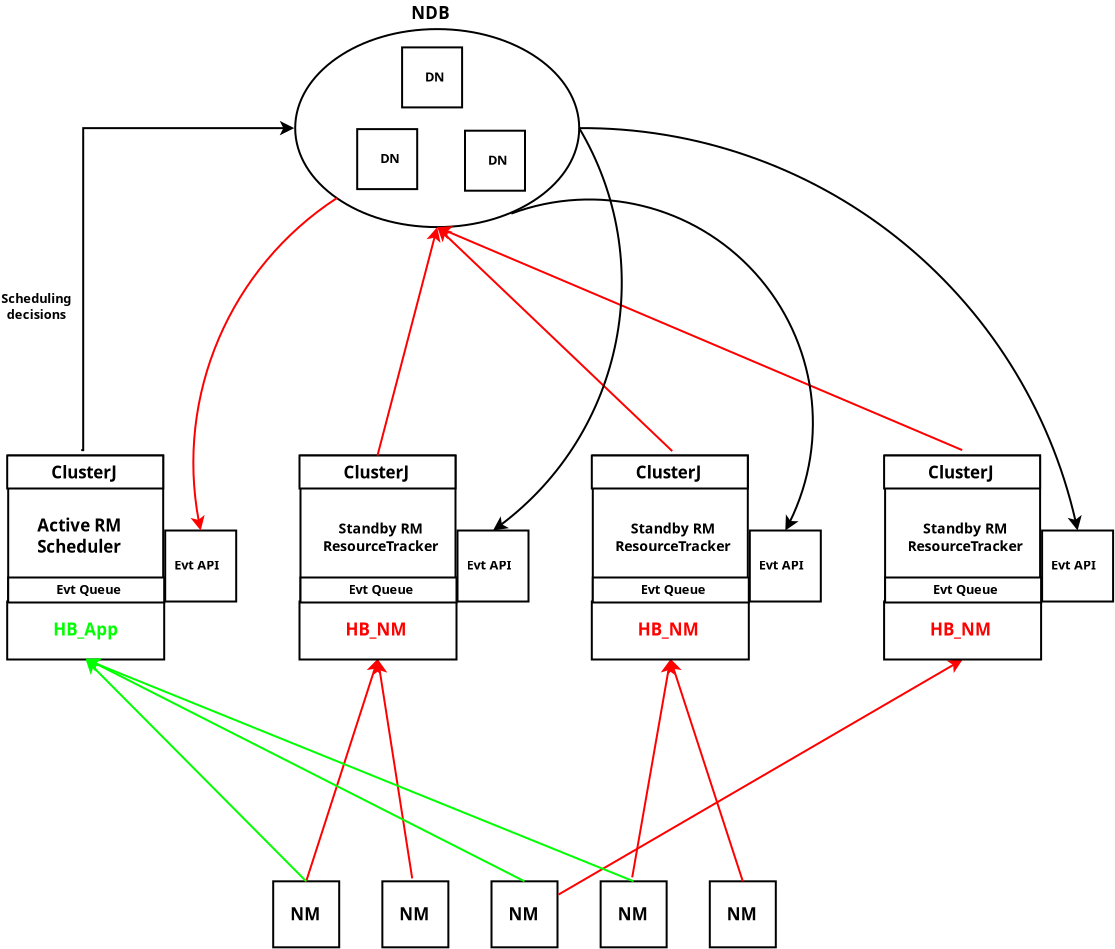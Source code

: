 <?xml version="1.0" encoding="UTF-8"?>
<dia:diagram xmlns:dia="http://www.lysator.liu.se/~alla/dia/">
  <dia:layer name="Background" visible="true" active="true">
    <dia:group>
      <dia:object type="Standard - Box" version="0" id="O0">
        <dia:attribute name="obj_pos">
          <dia:point val="25.8,35.898"/>
        </dia:attribute>
        <dia:attribute name="obj_bb">
          <dia:rectangle val="25.75,35.847;29.15,39.248"/>
        </dia:attribute>
        <dia:attribute name="elem_corner">
          <dia:point val="25.8,35.898"/>
        </dia:attribute>
        <dia:attribute name="elem_width">
          <dia:real val="3.3"/>
        </dia:attribute>
        <dia:attribute name="elem_height">
          <dia:real val="3.3"/>
        </dia:attribute>
        <dia:attribute name="show_background">
          <dia:boolean val="true"/>
        </dia:attribute>
        <dia:attribute name="aspect">
          <dia:enum val="2"/>
        </dia:attribute>
      </dia:object>
      <dia:object type="Standard - Text" version="1" id="O1">
        <dia:attribute name="obj_pos">
          <dia:point val="26.65,37.847"/>
        </dia:attribute>
        <dia:attribute name="obj_bb">
          <dia:rectangle val="26.65,37.06;28.203,38.047"/>
        </dia:attribute>
        <dia:attribute name="text">
          <dia:composite type="text">
            <dia:attribute name="string">
              <dia:string>#NM#</dia:string>
            </dia:attribute>
            <dia:attribute name="font">
              <dia:font family="sans" style="80" name="Helvetica-Bold"/>
            </dia:attribute>
            <dia:attribute name="height">
              <dia:real val="1.058"/>
            </dia:attribute>
            <dia:attribute name="pos">
              <dia:point val="26.65,37.847"/>
            </dia:attribute>
            <dia:attribute name="color">
              <dia:color val="#000000"/>
            </dia:attribute>
            <dia:attribute name="alignment">
              <dia:enum val="0"/>
            </dia:attribute>
          </dia:composite>
        </dia:attribute>
        <dia:attribute name="valign">
          <dia:enum val="3"/>
        </dia:attribute>
      </dia:object>
    </dia:group>
    <dia:group>
      <dia:object type="Standard - Box" version="0" id="O2">
        <dia:attribute name="obj_pos">
          <dia:point val="31.258,35.898"/>
        </dia:attribute>
        <dia:attribute name="obj_bb">
          <dia:rectangle val="31.207,35.847;34.608,39.248"/>
        </dia:attribute>
        <dia:attribute name="elem_corner">
          <dia:point val="31.258,35.898"/>
        </dia:attribute>
        <dia:attribute name="elem_width">
          <dia:real val="3.3"/>
        </dia:attribute>
        <dia:attribute name="elem_height">
          <dia:real val="3.3"/>
        </dia:attribute>
        <dia:attribute name="show_background">
          <dia:boolean val="true"/>
        </dia:attribute>
        <dia:attribute name="aspect">
          <dia:enum val="2"/>
        </dia:attribute>
      </dia:object>
      <dia:object type="Standard - Text" version="1" id="O3">
        <dia:attribute name="obj_pos">
          <dia:point val="32.108,37.847"/>
        </dia:attribute>
        <dia:attribute name="obj_bb">
          <dia:rectangle val="32.108,37.06;33.66,38.047"/>
        </dia:attribute>
        <dia:attribute name="text">
          <dia:composite type="text">
            <dia:attribute name="string">
              <dia:string>#NM#</dia:string>
            </dia:attribute>
            <dia:attribute name="font">
              <dia:font family="sans" style="80" name="Helvetica-Bold"/>
            </dia:attribute>
            <dia:attribute name="height">
              <dia:real val="1.058"/>
            </dia:attribute>
            <dia:attribute name="pos">
              <dia:point val="32.108,37.847"/>
            </dia:attribute>
            <dia:attribute name="color">
              <dia:color val="#000000"/>
            </dia:attribute>
            <dia:attribute name="alignment">
              <dia:enum val="0"/>
            </dia:attribute>
          </dia:composite>
        </dia:attribute>
        <dia:attribute name="valign">
          <dia:enum val="3"/>
        </dia:attribute>
      </dia:object>
    </dia:group>
    <dia:group>
      <dia:object type="Standard - Box" version="0" id="O4">
        <dia:attribute name="obj_pos">
          <dia:point val="36.715,35.898"/>
        </dia:attribute>
        <dia:attribute name="obj_bb">
          <dia:rectangle val="36.665,35.847;40.065,39.248"/>
        </dia:attribute>
        <dia:attribute name="elem_corner">
          <dia:point val="36.715,35.898"/>
        </dia:attribute>
        <dia:attribute name="elem_width">
          <dia:real val="3.3"/>
        </dia:attribute>
        <dia:attribute name="elem_height">
          <dia:real val="3.3"/>
        </dia:attribute>
        <dia:attribute name="show_background">
          <dia:boolean val="true"/>
        </dia:attribute>
        <dia:attribute name="aspect">
          <dia:enum val="2"/>
        </dia:attribute>
      </dia:object>
      <dia:object type="Standard - Text" version="1" id="O5">
        <dia:attribute name="obj_pos">
          <dia:point val="37.565,37.847"/>
        </dia:attribute>
        <dia:attribute name="obj_bb">
          <dia:rectangle val="37.565,37.06;39.117,38.047"/>
        </dia:attribute>
        <dia:attribute name="text">
          <dia:composite type="text">
            <dia:attribute name="string">
              <dia:string>#NM#</dia:string>
            </dia:attribute>
            <dia:attribute name="font">
              <dia:font family="sans" style="80" name="Helvetica-Bold"/>
            </dia:attribute>
            <dia:attribute name="height">
              <dia:real val="1.058"/>
            </dia:attribute>
            <dia:attribute name="pos">
              <dia:point val="37.565,37.847"/>
            </dia:attribute>
            <dia:attribute name="color">
              <dia:color val="#000000"/>
            </dia:attribute>
            <dia:attribute name="alignment">
              <dia:enum val="0"/>
            </dia:attribute>
          </dia:composite>
        </dia:attribute>
        <dia:attribute name="valign">
          <dia:enum val="3"/>
        </dia:attribute>
      </dia:object>
    </dia:group>
    <dia:group>
      <dia:object type="Standard - Box" version="0" id="O6">
        <dia:attribute name="obj_pos">
          <dia:point val="42.172,35.898"/>
        </dia:attribute>
        <dia:attribute name="obj_bb">
          <dia:rectangle val="42.123,35.847;45.523,39.248"/>
        </dia:attribute>
        <dia:attribute name="elem_corner">
          <dia:point val="42.172,35.898"/>
        </dia:attribute>
        <dia:attribute name="elem_width">
          <dia:real val="3.3"/>
        </dia:attribute>
        <dia:attribute name="elem_height">
          <dia:real val="3.3"/>
        </dia:attribute>
        <dia:attribute name="show_background">
          <dia:boolean val="true"/>
        </dia:attribute>
        <dia:attribute name="aspect">
          <dia:enum val="2"/>
        </dia:attribute>
      </dia:object>
      <dia:object type="Standard - Text" version="1" id="O7">
        <dia:attribute name="obj_pos">
          <dia:point val="43.023,37.847"/>
        </dia:attribute>
        <dia:attribute name="obj_bb">
          <dia:rectangle val="43.023,37.06;44.575,38.047"/>
        </dia:attribute>
        <dia:attribute name="text">
          <dia:composite type="text">
            <dia:attribute name="string">
              <dia:string>#NM#</dia:string>
            </dia:attribute>
            <dia:attribute name="font">
              <dia:font family="sans" style="80" name="Helvetica-Bold"/>
            </dia:attribute>
            <dia:attribute name="height">
              <dia:real val="1.058"/>
            </dia:attribute>
            <dia:attribute name="pos">
              <dia:point val="43.023,37.847"/>
            </dia:attribute>
            <dia:attribute name="color">
              <dia:color val="#000000"/>
            </dia:attribute>
            <dia:attribute name="alignment">
              <dia:enum val="0"/>
            </dia:attribute>
          </dia:composite>
        </dia:attribute>
        <dia:attribute name="valign">
          <dia:enum val="3"/>
        </dia:attribute>
      </dia:object>
    </dia:group>
    <dia:group>
      <dia:object type="Standard - Box" version="0" id="O8">
        <dia:attribute name="obj_pos">
          <dia:point val="47.63,35.898"/>
        </dia:attribute>
        <dia:attribute name="obj_bb">
          <dia:rectangle val="47.58,35.847;50.98,39.248"/>
        </dia:attribute>
        <dia:attribute name="elem_corner">
          <dia:point val="47.63,35.898"/>
        </dia:attribute>
        <dia:attribute name="elem_width">
          <dia:real val="3.3"/>
        </dia:attribute>
        <dia:attribute name="elem_height">
          <dia:real val="3.3"/>
        </dia:attribute>
        <dia:attribute name="show_background">
          <dia:boolean val="true"/>
        </dia:attribute>
        <dia:attribute name="aspect">
          <dia:enum val="2"/>
        </dia:attribute>
      </dia:object>
      <dia:object type="Standard - Text" version="1" id="O9">
        <dia:attribute name="obj_pos">
          <dia:point val="48.48,37.847"/>
        </dia:attribute>
        <dia:attribute name="obj_bb">
          <dia:rectangle val="48.48,37.06;50.032,38.047"/>
        </dia:attribute>
        <dia:attribute name="text">
          <dia:composite type="text">
            <dia:attribute name="string">
              <dia:string>#NM#</dia:string>
            </dia:attribute>
            <dia:attribute name="font">
              <dia:font family="sans" style="80" name="Helvetica-Bold"/>
            </dia:attribute>
            <dia:attribute name="height">
              <dia:real val="1.058"/>
            </dia:attribute>
            <dia:attribute name="pos">
              <dia:point val="48.48,37.847"/>
            </dia:attribute>
            <dia:attribute name="color">
              <dia:color val="#000000"/>
            </dia:attribute>
            <dia:attribute name="alignment">
              <dia:enum val="0"/>
            </dia:attribute>
          </dia:composite>
        </dia:attribute>
        <dia:attribute name="valign">
          <dia:enum val="3"/>
        </dia:attribute>
      </dia:object>
    </dia:group>
    <dia:object type="Standard - Line" version="0" id="O10">
      <dia:attribute name="obj_pos">
        <dia:point val="27.45,35.898"/>
      </dia:attribute>
      <dia:attribute name="obj_bb">
        <dia:rectangle val="27.387,24.651;31.197,35.96"/>
      </dia:attribute>
      <dia:attribute name="conn_endpoints">
        <dia:point val="27.45,35.898"/>
        <dia:point val="31.04,24.758"/>
      </dia:attribute>
      <dia:attribute name="numcp">
        <dia:int val="1"/>
      </dia:attribute>
      <dia:attribute name="line_color">
        <dia:color val="#ff0000"/>
      </dia:attribute>
      <dia:attribute name="end_arrow">
        <dia:enum val="22"/>
      </dia:attribute>
      <dia:attribute name="end_arrow_length">
        <dia:real val="0.5"/>
      </dia:attribute>
      <dia:attribute name="end_arrow_width">
        <dia:real val="0.5"/>
      </dia:attribute>
      <dia:connections>
        <dia:connection handle="0" to="O0" connection="1"/>
        <dia:connection handle="1" to="O25" connection="6"/>
      </dia:connections>
    </dia:object>
    <dia:object type="Standard - Line" version="0" id="O11">
      <dia:attribute name="obj_pos">
        <dia:point val="32.75,35.75"/>
      </dia:attribute>
      <dia:attribute name="obj_bb">
        <dia:rectangle val="30.777,24.697;32.807,35.807"/>
      </dia:attribute>
      <dia:attribute name="conn_endpoints">
        <dia:point val="32.75,35.75"/>
        <dia:point val="31.04,24.808"/>
      </dia:attribute>
      <dia:attribute name="numcp">
        <dia:int val="1"/>
      </dia:attribute>
      <dia:attribute name="line_color">
        <dia:color val="#ff0000"/>
      </dia:attribute>
      <dia:attribute name="end_arrow">
        <dia:enum val="22"/>
      </dia:attribute>
      <dia:attribute name="end_arrow_length">
        <dia:real val="0.5"/>
      </dia:attribute>
      <dia:attribute name="end_arrow_width">
        <dia:real val="0.5"/>
      </dia:attribute>
      <dia:connections>
        <dia:connection handle="1" to="O28" connection="6"/>
      </dia:connections>
    </dia:object>
    <dia:object type="Standard - Line" version="0" id="O12">
      <dia:attribute name="obj_pos">
        <dia:point val="40.06,36.562"/>
      </dia:attribute>
      <dia:attribute name="obj_bb">
        <dia:rectangle val="39.992,24.738;60.367,36.63"/>
      </dia:attribute>
      <dia:attribute name="conn_endpoints">
        <dia:point val="40.06,36.562"/>
        <dia:point val="60.27,24.808"/>
      </dia:attribute>
      <dia:attribute name="numcp">
        <dia:int val="1"/>
      </dia:attribute>
      <dia:attribute name="line_color">
        <dia:color val="#ff0000"/>
      </dia:attribute>
      <dia:attribute name="end_arrow">
        <dia:enum val="22"/>
      </dia:attribute>
      <dia:attribute name="end_arrow_length">
        <dia:real val="0.5"/>
      </dia:attribute>
      <dia:attribute name="end_arrow_width">
        <dia:real val="0.5"/>
      </dia:attribute>
      <dia:connections>
        <dia:connection handle="0" to="O4" connection="8"/>
        <dia:connection handle="1" to="O48" connection="6"/>
      </dia:connections>
    </dia:object>
    <dia:object type="Standard - Line" version="0" id="O13">
      <dia:attribute name="obj_pos">
        <dia:point val="43.75,35.7"/>
      </dia:attribute>
      <dia:attribute name="obj_bb">
        <dia:rectangle val="43.692,24.697;45.906,35.758"/>
      </dia:attribute>
      <dia:attribute name="conn_endpoints">
        <dia:point val="43.75,35.7"/>
        <dia:point val="45.655,24.808"/>
      </dia:attribute>
      <dia:attribute name="numcp">
        <dia:int val="1"/>
      </dia:attribute>
      <dia:attribute name="line_color">
        <dia:color val="#ff0000"/>
      </dia:attribute>
      <dia:attribute name="end_arrow">
        <dia:enum val="22"/>
      </dia:attribute>
      <dia:attribute name="end_arrow_length">
        <dia:real val="0.5"/>
      </dia:attribute>
      <dia:attribute name="end_arrow_width">
        <dia:real val="0.5"/>
      </dia:attribute>
      <dia:connections>
        <dia:connection handle="1" to="O38" connection="6"/>
      </dia:connections>
    </dia:object>
    <dia:object type="Standard - Line" version="0" id="O14">
      <dia:attribute name="obj_pos">
        <dia:point val="49.28,35.898"/>
      </dia:attribute>
      <dia:attribute name="obj_bb">
        <dia:rectangle val="45.5,24.651;49.343,35.961"/>
      </dia:attribute>
      <dia:attribute name="conn_endpoints">
        <dia:point val="49.28,35.898"/>
        <dia:point val="45.655,24.758"/>
      </dia:attribute>
      <dia:attribute name="numcp">
        <dia:int val="1"/>
      </dia:attribute>
      <dia:attribute name="line_color">
        <dia:color val="#ff0000"/>
      </dia:attribute>
      <dia:attribute name="end_arrow">
        <dia:enum val="22"/>
      </dia:attribute>
      <dia:attribute name="end_arrow_length">
        <dia:real val="0.5"/>
      </dia:attribute>
      <dia:attribute name="end_arrow_width">
        <dia:real val="0.5"/>
      </dia:attribute>
      <dia:connections>
        <dia:connection handle="0" to="O8" connection="1"/>
        <dia:connection handle="1" to="O35" connection="6"/>
      </dia:connections>
    </dia:object>
    <dia:group>
      <dia:object type="Standard - Box" version="0" id="O15">
        <dia:attribute name="obj_pos">
          <dia:point val="12.55,14.607"/>
        </dia:attribute>
        <dia:attribute name="obj_bb">
          <dia:rectangle val="12.5,14.557;20.35,24.808"/>
        </dia:attribute>
        <dia:attribute name="elem_corner">
          <dia:point val="12.55,14.607"/>
        </dia:attribute>
        <dia:attribute name="elem_width">
          <dia:real val="7.75"/>
        </dia:attribute>
        <dia:attribute name="elem_height">
          <dia:real val="10.15"/>
        </dia:attribute>
        <dia:attribute name="show_background">
          <dia:boolean val="true"/>
        </dia:attribute>
      </dia:object>
      <dia:object type="Standard - Box" version="0" id="O16">
        <dia:attribute name="obj_pos">
          <dia:point val="12.5,14.607"/>
        </dia:attribute>
        <dia:attribute name="obj_bb">
          <dia:rectangle val="12.45,14.557;20.35,16.308"/>
        </dia:attribute>
        <dia:attribute name="elem_corner">
          <dia:point val="12.5,14.607"/>
        </dia:attribute>
        <dia:attribute name="elem_width">
          <dia:real val="7.8"/>
        </dia:attribute>
        <dia:attribute name="elem_height">
          <dia:real val="1.65"/>
        </dia:attribute>
        <dia:attribute name="show_background">
          <dia:boolean val="true"/>
        </dia:attribute>
      </dia:object>
      <dia:object type="Standard - Text" version="1" id="O17">
        <dia:attribute name="obj_pos">
          <dia:point val="14.7,15.758"/>
        </dia:attribute>
        <dia:attribute name="obj_bb">
          <dia:rectangle val="14.7,14.97;18.433,15.957"/>
        </dia:attribute>
        <dia:attribute name="text">
          <dia:composite type="text">
            <dia:attribute name="string">
              <dia:string>#ClusterJ#</dia:string>
            </dia:attribute>
            <dia:attribute name="font">
              <dia:font family="sans" style="80" name="Helvetica-Bold"/>
            </dia:attribute>
            <dia:attribute name="height">
              <dia:real val="1.058"/>
            </dia:attribute>
            <dia:attribute name="pos">
              <dia:point val="14.7,15.758"/>
            </dia:attribute>
            <dia:attribute name="color">
              <dia:color val="#000000"/>
            </dia:attribute>
            <dia:attribute name="alignment">
              <dia:enum val="0"/>
            </dia:attribute>
          </dia:composite>
        </dia:attribute>
        <dia:attribute name="valign">
          <dia:enum val="3"/>
        </dia:attribute>
      </dia:object>
      <dia:object type="Standard - Box" version="0" id="O18">
        <dia:attribute name="obj_pos">
          <dia:point val="12.5,21.907"/>
        </dia:attribute>
        <dia:attribute name="obj_bb">
          <dia:rectangle val="12.45,21.858;20.4,24.858"/>
        </dia:attribute>
        <dia:attribute name="elem_corner">
          <dia:point val="12.5,21.907"/>
        </dia:attribute>
        <dia:attribute name="elem_width">
          <dia:real val="7.85"/>
        </dia:attribute>
        <dia:attribute name="elem_height">
          <dia:real val="2.9"/>
        </dia:attribute>
        <dia:attribute name="show_background">
          <dia:boolean val="true"/>
        </dia:attribute>
      </dia:object>
      <dia:object type="Standard - Text" version="1" id="O19">
        <dia:attribute name="obj_pos">
          <dia:point val="14.8,23.608"/>
        </dia:attribute>
        <dia:attribute name="obj_bb">
          <dia:rectangle val="14.8,22.82;18.45,23.808"/>
        </dia:attribute>
        <dia:attribute name="text">
          <dia:composite type="text">
            <dia:attribute name="string">
              <dia:string>#HB_App#</dia:string>
            </dia:attribute>
            <dia:attribute name="font">
              <dia:font family="sans" style="80" name="Helvetica-Bold"/>
            </dia:attribute>
            <dia:attribute name="height">
              <dia:real val="1.058"/>
            </dia:attribute>
            <dia:attribute name="pos">
              <dia:point val="14.8,23.608"/>
            </dia:attribute>
            <dia:attribute name="color">
              <dia:color val="#00ff00"/>
            </dia:attribute>
            <dia:attribute name="alignment">
              <dia:enum val="0"/>
            </dia:attribute>
          </dia:composite>
        </dia:attribute>
        <dia:attribute name="valign">
          <dia:enum val="3"/>
        </dia:attribute>
      </dia:object>
      <dia:object type="Standard - Box" version="0" id="O20">
        <dia:attribute name="obj_pos">
          <dia:point val="12.55,20.707"/>
        </dia:attribute>
        <dia:attribute name="obj_bb">
          <dia:rectangle val="12.5,20.657;20.4,22.008"/>
        </dia:attribute>
        <dia:attribute name="elem_corner">
          <dia:point val="12.55,20.707"/>
        </dia:attribute>
        <dia:attribute name="elem_width">
          <dia:real val="7.8"/>
        </dia:attribute>
        <dia:attribute name="elem_height">
          <dia:real val="1.25"/>
        </dia:attribute>
        <dia:attribute name="show_background">
          <dia:boolean val="true"/>
        </dia:attribute>
      </dia:object>
      <dia:object type="Standard - Text" version="1" id="O21">
        <dia:attribute name="obj_pos">
          <dia:point val="14,18.407"/>
        </dia:attribute>
        <dia:attribute name="obj_bb">
          <dia:rectangle val="14,17.62;18.782,19.666"/>
        </dia:attribute>
        <dia:attribute name="text">
          <dia:composite type="text">
            <dia:attribute name="string">
              <dia:string>#Active RM
Scheduler#</dia:string>
            </dia:attribute>
            <dia:attribute name="font">
              <dia:font family="sans" style="80" name="Helvetica-Bold"/>
            </dia:attribute>
            <dia:attribute name="height">
              <dia:real val="1.058"/>
            </dia:attribute>
            <dia:attribute name="pos">
              <dia:point val="14,18.407"/>
            </dia:attribute>
            <dia:attribute name="color">
              <dia:color val="#000000"/>
            </dia:attribute>
            <dia:attribute name="alignment">
              <dia:enum val="0"/>
            </dia:attribute>
          </dia:composite>
        </dia:attribute>
        <dia:attribute name="valign">
          <dia:enum val="3"/>
        </dia:attribute>
      </dia:object>
      <dia:object type="Standard - Text" version="1" id="O22">
        <dia:attribute name="obj_pos">
          <dia:point val="14.95,21.532"/>
        </dia:attribute>
        <dia:attribute name="obj_bb">
          <dia:rectangle val="14.95,20.938;18.657,21.683"/>
        </dia:attribute>
        <dia:attribute name="text">
          <dia:composite type="text">
            <dia:attribute name="string">
              <dia:string>#Evt Queue#</dia:string>
            </dia:attribute>
            <dia:attribute name="font">
              <dia:font family="sans" style="80" name="Helvetica-Bold"/>
            </dia:attribute>
            <dia:attribute name="height">
              <dia:real val="0.8"/>
            </dia:attribute>
            <dia:attribute name="pos">
              <dia:point val="14.95,21.532"/>
            </dia:attribute>
            <dia:attribute name="color">
              <dia:color val="#000000"/>
            </dia:attribute>
            <dia:attribute name="alignment">
              <dia:enum val="0"/>
            </dia:attribute>
          </dia:composite>
        </dia:attribute>
        <dia:attribute name="valign">
          <dia:enum val="3"/>
        </dia:attribute>
      </dia:object>
      <dia:object type="Standard - Box" version="0" id="O23">
        <dia:attribute name="obj_pos">
          <dia:point val="20.4,18.358"/>
        </dia:attribute>
        <dia:attribute name="obj_bb">
          <dia:rectangle val="20.35,18.308;24,21.957"/>
        </dia:attribute>
        <dia:attribute name="elem_corner">
          <dia:point val="20.4,18.358"/>
        </dia:attribute>
        <dia:attribute name="elem_width">
          <dia:real val="3.55"/>
        </dia:attribute>
        <dia:attribute name="elem_height">
          <dia:real val="3.55"/>
        </dia:attribute>
        <dia:attribute name="show_background">
          <dia:boolean val="true"/>
        </dia:attribute>
        <dia:attribute name="aspect">
          <dia:enum val="2"/>
        </dia:attribute>
      </dia:object>
      <dia:object type="Standard - Text" version="1" id="O24">
        <dia:attribute name="obj_pos">
          <dia:point val="20.85,20.308"/>
        </dia:attribute>
        <dia:attribute name="obj_bb">
          <dia:rectangle val="20.85,19.712;23.435,20.457"/>
        </dia:attribute>
        <dia:attribute name="text">
          <dia:composite type="text">
            <dia:attribute name="string">
              <dia:string>#Evt API#</dia:string>
            </dia:attribute>
            <dia:attribute name="font">
              <dia:font family="sans" style="80" name="Helvetica-Bold"/>
            </dia:attribute>
            <dia:attribute name="height">
              <dia:real val="0.8"/>
            </dia:attribute>
            <dia:attribute name="pos">
              <dia:point val="20.85,20.308"/>
            </dia:attribute>
            <dia:attribute name="color">
              <dia:color val="#000000"/>
            </dia:attribute>
            <dia:attribute name="alignment">
              <dia:enum val="0"/>
            </dia:attribute>
          </dia:composite>
        </dia:attribute>
        <dia:attribute name="valign">
          <dia:enum val="3"/>
        </dia:attribute>
      </dia:object>
    </dia:group>
    <dia:group>
      <dia:object type="Standard - Box" version="0" id="O25">
        <dia:attribute name="obj_pos">
          <dia:point val="27.165,14.607"/>
        </dia:attribute>
        <dia:attribute name="obj_bb">
          <dia:rectangle val="27.115,14.557;34.965,24.808"/>
        </dia:attribute>
        <dia:attribute name="elem_corner">
          <dia:point val="27.165,14.607"/>
        </dia:attribute>
        <dia:attribute name="elem_width">
          <dia:real val="7.75"/>
        </dia:attribute>
        <dia:attribute name="elem_height">
          <dia:real val="10.15"/>
        </dia:attribute>
        <dia:attribute name="show_background">
          <dia:boolean val="true"/>
        </dia:attribute>
      </dia:object>
      <dia:object type="Standard - Box" version="0" id="O26">
        <dia:attribute name="obj_pos">
          <dia:point val="27.115,14.607"/>
        </dia:attribute>
        <dia:attribute name="obj_bb">
          <dia:rectangle val="27.065,14.557;34.965,16.308"/>
        </dia:attribute>
        <dia:attribute name="elem_corner">
          <dia:point val="27.115,14.607"/>
        </dia:attribute>
        <dia:attribute name="elem_width">
          <dia:real val="7.8"/>
        </dia:attribute>
        <dia:attribute name="elem_height">
          <dia:real val="1.65"/>
        </dia:attribute>
        <dia:attribute name="show_background">
          <dia:boolean val="true"/>
        </dia:attribute>
      </dia:object>
      <dia:object type="Standard - Text" version="1" id="O27">
        <dia:attribute name="obj_pos">
          <dia:point val="29.315,15.758"/>
        </dia:attribute>
        <dia:attribute name="obj_bb">
          <dia:rectangle val="29.315,14.97;33.047,15.957"/>
        </dia:attribute>
        <dia:attribute name="text">
          <dia:composite type="text">
            <dia:attribute name="string">
              <dia:string>#ClusterJ#</dia:string>
            </dia:attribute>
            <dia:attribute name="font">
              <dia:font family="sans" style="80" name="Helvetica-Bold"/>
            </dia:attribute>
            <dia:attribute name="height">
              <dia:real val="1.058"/>
            </dia:attribute>
            <dia:attribute name="pos">
              <dia:point val="29.315,15.758"/>
            </dia:attribute>
            <dia:attribute name="color">
              <dia:color val="#000000"/>
            </dia:attribute>
            <dia:attribute name="alignment">
              <dia:enum val="0"/>
            </dia:attribute>
          </dia:composite>
        </dia:attribute>
        <dia:attribute name="valign">
          <dia:enum val="3"/>
        </dia:attribute>
      </dia:object>
      <dia:object type="Standard - Box" version="0" id="O28">
        <dia:attribute name="obj_pos">
          <dia:point val="27.115,21.907"/>
        </dia:attribute>
        <dia:attribute name="obj_bb">
          <dia:rectangle val="27.065,21.858;35.015,24.858"/>
        </dia:attribute>
        <dia:attribute name="elem_corner">
          <dia:point val="27.115,21.907"/>
        </dia:attribute>
        <dia:attribute name="elem_width">
          <dia:real val="7.85"/>
        </dia:attribute>
        <dia:attribute name="elem_height">
          <dia:real val="2.9"/>
        </dia:attribute>
        <dia:attribute name="show_background">
          <dia:boolean val="true"/>
        </dia:attribute>
      </dia:object>
      <dia:object type="Standard - Text" version="1" id="O29">
        <dia:attribute name="obj_pos">
          <dia:point val="29.415,23.608"/>
        </dia:attribute>
        <dia:attribute name="obj_bb">
          <dia:rectangle val="29.415,22.82;32.748,23.808"/>
        </dia:attribute>
        <dia:attribute name="text">
          <dia:composite type="text">
            <dia:attribute name="string">
              <dia:string>#HB_NM#</dia:string>
            </dia:attribute>
            <dia:attribute name="font">
              <dia:font family="sans" style="80" name="Helvetica-Bold"/>
            </dia:attribute>
            <dia:attribute name="height">
              <dia:real val="1.058"/>
            </dia:attribute>
            <dia:attribute name="pos">
              <dia:point val="29.415,23.608"/>
            </dia:attribute>
            <dia:attribute name="color">
              <dia:color val="#ff0000"/>
            </dia:attribute>
            <dia:attribute name="alignment">
              <dia:enum val="0"/>
            </dia:attribute>
          </dia:composite>
        </dia:attribute>
        <dia:attribute name="valign">
          <dia:enum val="3"/>
        </dia:attribute>
      </dia:object>
      <dia:object type="Standard - Box" version="0" id="O30">
        <dia:attribute name="obj_pos">
          <dia:point val="27.165,20.707"/>
        </dia:attribute>
        <dia:attribute name="obj_bb">
          <dia:rectangle val="27.115,20.657;35.015,22.008"/>
        </dia:attribute>
        <dia:attribute name="elem_corner">
          <dia:point val="27.165,20.707"/>
        </dia:attribute>
        <dia:attribute name="elem_width">
          <dia:real val="7.8"/>
        </dia:attribute>
        <dia:attribute name="elem_height">
          <dia:real val="1.25"/>
        </dia:attribute>
        <dia:attribute name="show_background">
          <dia:boolean val="true"/>
        </dia:attribute>
      </dia:object>
      <dia:object type="Standard - Text" version="1" id="O31">
        <dia:attribute name="obj_pos">
          <dia:point val="31.165,18.508"/>
        </dia:attribute>
        <dia:attribute name="obj_bb">
          <dia:rectangle val="27.871,17.852;34.459,19.554"/>
        </dia:attribute>
        <dia:attribute name="text">
          <dia:composite type="text">
            <dia:attribute name="string">
              <dia:string>#Standby RM
ResourceTracker#</dia:string>
            </dia:attribute>
            <dia:attribute name="font">
              <dia:font family="sans" style="80" name="Helvetica-Bold"/>
            </dia:attribute>
            <dia:attribute name="height">
              <dia:real val="0.882"/>
            </dia:attribute>
            <dia:attribute name="pos">
              <dia:point val="31.165,18.508"/>
            </dia:attribute>
            <dia:attribute name="color">
              <dia:color val="#000000"/>
            </dia:attribute>
            <dia:attribute name="alignment">
              <dia:enum val="1"/>
            </dia:attribute>
          </dia:composite>
        </dia:attribute>
        <dia:attribute name="valign">
          <dia:enum val="3"/>
        </dia:attribute>
      </dia:object>
      <dia:object type="Standard - Text" version="1" id="O32">
        <dia:attribute name="obj_pos">
          <dia:point val="29.565,21.532"/>
        </dia:attribute>
        <dia:attribute name="obj_bb">
          <dia:rectangle val="29.565,20.938;33.273,21.683"/>
        </dia:attribute>
        <dia:attribute name="text">
          <dia:composite type="text">
            <dia:attribute name="string">
              <dia:string>#Evt Queue#</dia:string>
            </dia:attribute>
            <dia:attribute name="font">
              <dia:font family="sans" style="80" name="Helvetica-Bold"/>
            </dia:attribute>
            <dia:attribute name="height">
              <dia:real val="0.8"/>
            </dia:attribute>
            <dia:attribute name="pos">
              <dia:point val="29.565,21.532"/>
            </dia:attribute>
            <dia:attribute name="color">
              <dia:color val="#000000"/>
            </dia:attribute>
            <dia:attribute name="alignment">
              <dia:enum val="0"/>
            </dia:attribute>
          </dia:composite>
        </dia:attribute>
        <dia:attribute name="valign">
          <dia:enum val="3"/>
        </dia:attribute>
      </dia:object>
      <dia:object type="Standard - Box" version="0" id="O33">
        <dia:attribute name="obj_pos">
          <dia:point val="35.015,18.358"/>
        </dia:attribute>
        <dia:attribute name="obj_bb">
          <dia:rectangle val="34.965,18.308;38.615,21.957"/>
        </dia:attribute>
        <dia:attribute name="elem_corner">
          <dia:point val="35.015,18.358"/>
        </dia:attribute>
        <dia:attribute name="elem_width">
          <dia:real val="3.55"/>
        </dia:attribute>
        <dia:attribute name="elem_height">
          <dia:real val="3.55"/>
        </dia:attribute>
        <dia:attribute name="show_background">
          <dia:boolean val="true"/>
        </dia:attribute>
        <dia:attribute name="aspect">
          <dia:enum val="2"/>
        </dia:attribute>
      </dia:object>
      <dia:object type="Standard - Text" version="1" id="O34">
        <dia:attribute name="obj_pos">
          <dia:point val="35.465,20.308"/>
        </dia:attribute>
        <dia:attribute name="obj_bb">
          <dia:rectangle val="35.465,19.712;38.05,20.457"/>
        </dia:attribute>
        <dia:attribute name="text">
          <dia:composite type="text">
            <dia:attribute name="string">
              <dia:string>#Evt API#</dia:string>
            </dia:attribute>
            <dia:attribute name="font">
              <dia:font family="sans" style="80" name="Helvetica-Bold"/>
            </dia:attribute>
            <dia:attribute name="height">
              <dia:real val="0.8"/>
            </dia:attribute>
            <dia:attribute name="pos">
              <dia:point val="35.465,20.308"/>
            </dia:attribute>
            <dia:attribute name="color">
              <dia:color val="#000000"/>
            </dia:attribute>
            <dia:attribute name="alignment">
              <dia:enum val="0"/>
            </dia:attribute>
          </dia:composite>
        </dia:attribute>
        <dia:attribute name="valign">
          <dia:enum val="3"/>
        </dia:attribute>
      </dia:object>
    </dia:group>
    <dia:group>
      <dia:object type="Standard - Box" version="0" id="O35">
        <dia:attribute name="obj_pos">
          <dia:point val="41.78,14.607"/>
        </dia:attribute>
        <dia:attribute name="obj_bb">
          <dia:rectangle val="41.73,14.557;49.58,24.808"/>
        </dia:attribute>
        <dia:attribute name="elem_corner">
          <dia:point val="41.78,14.607"/>
        </dia:attribute>
        <dia:attribute name="elem_width">
          <dia:real val="7.75"/>
        </dia:attribute>
        <dia:attribute name="elem_height">
          <dia:real val="10.15"/>
        </dia:attribute>
        <dia:attribute name="show_background">
          <dia:boolean val="true"/>
        </dia:attribute>
      </dia:object>
      <dia:object type="Standard - Box" version="0" id="O36">
        <dia:attribute name="obj_pos">
          <dia:point val="41.73,14.607"/>
        </dia:attribute>
        <dia:attribute name="obj_bb">
          <dia:rectangle val="41.68,14.557;49.58,16.308"/>
        </dia:attribute>
        <dia:attribute name="elem_corner">
          <dia:point val="41.73,14.607"/>
        </dia:attribute>
        <dia:attribute name="elem_width">
          <dia:real val="7.8"/>
        </dia:attribute>
        <dia:attribute name="elem_height">
          <dia:real val="1.65"/>
        </dia:attribute>
        <dia:attribute name="show_background">
          <dia:boolean val="true"/>
        </dia:attribute>
      </dia:object>
      <dia:object type="Standard - Text" version="1" id="O37">
        <dia:attribute name="obj_pos">
          <dia:point val="43.93,15.758"/>
        </dia:attribute>
        <dia:attribute name="obj_bb">
          <dia:rectangle val="43.93,14.97;47.663,15.957"/>
        </dia:attribute>
        <dia:attribute name="text">
          <dia:composite type="text">
            <dia:attribute name="string">
              <dia:string>#ClusterJ#</dia:string>
            </dia:attribute>
            <dia:attribute name="font">
              <dia:font family="sans" style="80" name="Helvetica-Bold"/>
            </dia:attribute>
            <dia:attribute name="height">
              <dia:real val="1.058"/>
            </dia:attribute>
            <dia:attribute name="pos">
              <dia:point val="43.93,15.758"/>
            </dia:attribute>
            <dia:attribute name="color">
              <dia:color val="#000000"/>
            </dia:attribute>
            <dia:attribute name="alignment">
              <dia:enum val="0"/>
            </dia:attribute>
          </dia:composite>
        </dia:attribute>
        <dia:attribute name="valign">
          <dia:enum val="3"/>
        </dia:attribute>
      </dia:object>
      <dia:object type="Standard - Box" version="0" id="O38">
        <dia:attribute name="obj_pos">
          <dia:point val="41.73,21.907"/>
        </dia:attribute>
        <dia:attribute name="obj_bb">
          <dia:rectangle val="41.68,21.858;49.63,24.858"/>
        </dia:attribute>
        <dia:attribute name="elem_corner">
          <dia:point val="41.73,21.907"/>
        </dia:attribute>
        <dia:attribute name="elem_width">
          <dia:real val="7.85"/>
        </dia:attribute>
        <dia:attribute name="elem_height">
          <dia:real val="2.9"/>
        </dia:attribute>
        <dia:attribute name="show_background">
          <dia:boolean val="true"/>
        </dia:attribute>
      </dia:object>
      <dia:object type="Standard - Text" version="1" id="O39">
        <dia:attribute name="obj_pos">
          <dia:point val="44.03,23.608"/>
        </dia:attribute>
        <dia:attribute name="obj_bb">
          <dia:rectangle val="44.03,22.82;47.362,23.808"/>
        </dia:attribute>
        <dia:attribute name="text">
          <dia:composite type="text">
            <dia:attribute name="string">
              <dia:string>#HB_NM#</dia:string>
            </dia:attribute>
            <dia:attribute name="font">
              <dia:font family="sans" style="80" name="Helvetica-Bold"/>
            </dia:attribute>
            <dia:attribute name="height">
              <dia:real val="1.058"/>
            </dia:attribute>
            <dia:attribute name="pos">
              <dia:point val="44.03,23.608"/>
            </dia:attribute>
            <dia:attribute name="color">
              <dia:color val="#ff0000"/>
            </dia:attribute>
            <dia:attribute name="alignment">
              <dia:enum val="0"/>
            </dia:attribute>
          </dia:composite>
        </dia:attribute>
        <dia:attribute name="valign">
          <dia:enum val="3"/>
        </dia:attribute>
      </dia:object>
      <dia:object type="Standard - Box" version="0" id="O40">
        <dia:attribute name="obj_pos">
          <dia:point val="41.78,20.707"/>
        </dia:attribute>
        <dia:attribute name="obj_bb">
          <dia:rectangle val="41.73,20.657;49.63,22.008"/>
        </dia:attribute>
        <dia:attribute name="elem_corner">
          <dia:point val="41.78,20.707"/>
        </dia:attribute>
        <dia:attribute name="elem_width">
          <dia:real val="7.8"/>
        </dia:attribute>
        <dia:attribute name="elem_height">
          <dia:real val="1.25"/>
        </dia:attribute>
        <dia:attribute name="show_background">
          <dia:boolean val="true"/>
        </dia:attribute>
      </dia:object>
      <dia:object type="Standard - Text" version="1" id="O41">
        <dia:attribute name="obj_pos">
          <dia:point val="45.78,18.508"/>
        </dia:attribute>
        <dia:attribute name="obj_bb">
          <dia:rectangle val="42.486,17.852;49.074,19.554"/>
        </dia:attribute>
        <dia:attribute name="text">
          <dia:composite type="text">
            <dia:attribute name="string">
              <dia:string>#Standby RM
ResourceTracker#</dia:string>
            </dia:attribute>
            <dia:attribute name="font">
              <dia:font family="sans" style="80" name="Helvetica-Bold"/>
            </dia:attribute>
            <dia:attribute name="height">
              <dia:real val="0.882"/>
            </dia:attribute>
            <dia:attribute name="pos">
              <dia:point val="45.78,18.508"/>
            </dia:attribute>
            <dia:attribute name="color">
              <dia:color val="#000000"/>
            </dia:attribute>
            <dia:attribute name="alignment">
              <dia:enum val="1"/>
            </dia:attribute>
          </dia:composite>
        </dia:attribute>
        <dia:attribute name="valign">
          <dia:enum val="3"/>
        </dia:attribute>
      </dia:object>
      <dia:object type="Standard - Text" version="1" id="O42">
        <dia:attribute name="obj_pos">
          <dia:point val="44.18,21.532"/>
        </dia:attribute>
        <dia:attribute name="obj_bb">
          <dia:rectangle val="44.18,20.938;47.888,21.683"/>
        </dia:attribute>
        <dia:attribute name="text">
          <dia:composite type="text">
            <dia:attribute name="string">
              <dia:string>#Evt Queue#</dia:string>
            </dia:attribute>
            <dia:attribute name="font">
              <dia:font family="sans" style="80" name="Helvetica-Bold"/>
            </dia:attribute>
            <dia:attribute name="height">
              <dia:real val="0.8"/>
            </dia:attribute>
            <dia:attribute name="pos">
              <dia:point val="44.18,21.532"/>
            </dia:attribute>
            <dia:attribute name="color">
              <dia:color val="#000000"/>
            </dia:attribute>
            <dia:attribute name="alignment">
              <dia:enum val="0"/>
            </dia:attribute>
          </dia:composite>
        </dia:attribute>
        <dia:attribute name="valign">
          <dia:enum val="3"/>
        </dia:attribute>
      </dia:object>
      <dia:object type="Standard - Box" version="0" id="O43">
        <dia:attribute name="obj_pos">
          <dia:point val="49.63,18.358"/>
        </dia:attribute>
        <dia:attribute name="obj_bb">
          <dia:rectangle val="49.58,18.308;53.23,21.957"/>
        </dia:attribute>
        <dia:attribute name="elem_corner">
          <dia:point val="49.63,18.358"/>
        </dia:attribute>
        <dia:attribute name="elem_width">
          <dia:real val="3.55"/>
        </dia:attribute>
        <dia:attribute name="elem_height">
          <dia:real val="3.55"/>
        </dia:attribute>
        <dia:attribute name="show_background">
          <dia:boolean val="true"/>
        </dia:attribute>
        <dia:attribute name="aspect">
          <dia:enum val="2"/>
        </dia:attribute>
      </dia:object>
      <dia:object type="Standard - Text" version="1" id="O44">
        <dia:attribute name="obj_pos">
          <dia:point val="50.08,20.308"/>
        </dia:attribute>
        <dia:attribute name="obj_bb">
          <dia:rectangle val="50.08,19.712;52.665,20.457"/>
        </dia:attribute>
        <dia:attribute name="text">
          <dia:composite type="text">
            <dia:attribute name="string">
              <dia:string>#Evt API#</dia:string>
            </dia:attribute>
            <dia:attribute name="font">
              <dia:font family="sans" style="80" name="Helvetica-Bold"/>
            </dia:attribute>
            <dia:attribute name="height">
              <dia:real val="0.8"/>
            </dia:attribute>
            <dia:attribute name="pos">
              <dia:point val="50.08,20.308"/>
            </dia:attribute>
            <dia:attribute name="color">
              <dia:color val="#000000"/>
            </dia:attribute>
            <dia:attribute name="alignment">
              <dia:enum val="0"/>
            </dia:attribute>
          </dia:composite>
        </dia:attribute>
        <dia:attribute name="valign">
          <dia:enum val="3"/>
        </dia:attribute>
      </dia:object>
    </dia:group>
    <dia:group>
      <dia:object type="Standard - Box" version="0" id="O45">
        <dia:attribute name="obj_pos">
          <dia:point val="56.395,14.607"/>
        </dia:attribute>
        <dia:attribute name="obj_bb">
          <dia:rectangle val="56.345,14.557;64.195,24.808"/>
        </dia:attribute>
        <dia:attribute name="elem_corner">
          <dia:point val="56.395,14.607"/>
        </dia:attribute>
        <dia:attribute name="elem_width">
          <dia:real val="7.75"/>
        </dia:attribute>
        <dia:attribute name="elem_height">
          <dia:real val="10.15"/>
        </dia:attribute>
        <dia:attribute name="show_background">
          <dia:boolean val="true"/>
        </dia:attribute>
      </dia:object>
      <dia:object type="Standard - Box" version="0" id="O46">
        <dia:attribute name="obj_pos">
          <dia:point val="56.345,14.607"/>
        </dia:attribute>
        <dia:attribute name="obj_bb">
          <dia:rectangle val="56.295,14.557;64.195,16.308"/>
        </dia:attribute>
        <dia:attribute name="elem_corner">
          <dia:point val="56.345,14.607"/>
        </dia:attribute>
        <dia:attribute name="elem_width">
          <dia:real val="7.8"/>
        </dia:attribute>
        <dia:attribute name="elem_height">
          <dia:real val="1.65"/>
        </dia:attribute>
        <dia:attribute name="show_background">
          <dia:boolean val="true"/>
        </dia:attribute>
      </dia:object>
      <dia:object type="Standard - Text" version="1" id="O47">
        <dia:attribute name="obj_pos">
          <dia:point val="58.545,15.758"/>
        </dia:attribute>
        <dia:attribute name="obj_bb">
          <dia:rectangle val="58.545,14.97;62.278,15.957"/>
        </dia:attribute>
        <dia:attribute name="text">
          <dia:composite type="text">
            <dia:attribute name="string">
              <dia:string>#ClusterJ#</dia:string>
            </dia:attribute>
            <dia:attribute name="font">
              <dia:font family="sans" style="80" name="Helvetica-Bold"/>
            </dia:attribute>
            <dia:attribute name="height">
              <dia:real val="1.058"/>
            </dia:attribute>
            <dia:attribute name="pos">
              <dia:point val="58.545,15.758"/>
            </dia:attribute>
            <dia:attribute name="color">
              <dia:color val="#000000"/>
            </dia:attribute>
            <dia:attribute name="alignment">
              <dia:enum val="0"/>
            </dia:attribute>
          </dia:composite>
        </dia:attribute>
        <dia:attribute name="valign">
          <dia:enum val="3"/>
        </dia:attribute>
      </dia:object>
      <dia:object type="Standard - Box" version="0" id="O48">
        <dia:attribute name="obj_pos">
          <dia:point val="56.345,21.907"/>
        </dia:attribute>
        <dia:attribute name="obj_bb">
          <dia:rectangle val="56.295,21.858;64.245,24.858"/>
        </dia:attribute>
        <dia:attribute name="elem_corner">
          <dia:point val="56.345,21.907"/>
        </dia:attribute>
        <dia:attribute name="elem_width">
          <dia:real val="7.85"/>
        </dia:attribute>
        <dia:attribute name="elem_height">
          <dia:real val="2.9"/>
        </dia:attribute>
        <dia:attribute name="show_background">
          <dia:boolean val="true"/>
        </dia:attribute>
      </dia:object>
      <dia:object type="Standard - Text" version="1" id="O49">
        <dia:attribute name="obj_pos">
          <dia:point val="58.645,23.608"/>
        </dia:attribute>
        <dia:attribute name="obj_bb">
          <dia:rectangle val="58.645,22.82;61.977,23.808"/>
        </dia:attribute>
        <dia:attribute name="text">
          <dia:composite type="text">
            <dia:attribute name="string">
              <dia:string>#HB_NM#</dia:string>
            </dia:attribute>
            <dia:attribute name="font">
              <dia:font family="sans" style="80" name="Helvetica-Bold"/>
            </dia:attribute>
            <dia:attribute name="height">
              <dia:real val="1.058"/>
            </dia:attribute>
            <dia:attribute name="pos">
              <dia:point val="58.645,23.608"/>
            </dia:attribute>
            <dia:attribute name="color">
              <dia:color val="#ff0000"/>
            </dia:attribute>
            <dia:attribute name="alignment">
              <dia:enum val="0"/>
            </dia:attribute>
          </dia:composite>
        </dia:attribute>
        <dia:attribute name="valign">
          <dia:enum val="3"/>
        </dia:attribute>
      </dia:object>
      <dia:object type="Standard - Box" version="0" id="O50">
        <dia:attribute name="obj_pos">
          <dia:point val="56.395,20.707"/>
        </dia:attribute>
        <dia:attribute name="obj_bb">
          <dia:rectangle val="56.345,20.657;64.245,22.008"/>
        </dia:attribute>
        <dia:attribute name="elem_corner">
          <dia:point val="56.395,20.707"/>
        </dia:attribute>
        <dia:attribute name="elem_width">
          <dia:real val="7.8"/>
        </dia:attribute>
        <dia:attribute name="elem_height">
          <dia:real val="1.25"/>
        </dia:attribute>
        <dia:attribute name="show_background">
          <dia:boolean val="true"/>
        </dia:attribute>
      </dia:object>
      <dia:object type="Standard - Text" version="1" id="O51">
        <dia:attribute name="obj_pos">
          <dia:point val="60.395,18.508"/>
        </dia:attribute>
        <dia:attribute name="obj_bb">
          <dia:rectangle val="57.101,17.852;63.689,19.554"/>
        </dia:attribute>
        <dia:attribute name="text">
          <dia:composite type="text">
            <dia:attribute name="string">
              <dia:string>#Standby RM
ResourceTracker#</dia:string>
            </dia:attribute>
            <dia:attribute name="font">
              <dia:font family="sans" style="80" name="Helvetica-Bold"/>
            </dia:attribute>
            <dia:attribute name="height">
              <dia:real val="0.882"/>
            </dia:attribute>
            <dia:attribute name="pos">
              <dia:point val="60.395,18.508"/>
            </dia:attribute>
            <dia:attribute name="color">
              <dia:color val="#000000"/>
            </dia:attribute>
            <dia:attribute name="alignment">
              <dia:enum val="1"/>
            </dia:attribute>
          </dia:composite>
        </dia:attribute>
        <dia:attribute name="valign">
          <dia:enum val="3"/>
        </dia:attribute>
      </dia:object>
      <dia:object type="Standard - Text" version="1" id="O52">
        <dia:attribute name="obj_pos">
          <dia:point val="58.795,21.532"/>
        </dia:attribute>
        <dia:attribute name="obj_bb">
          <dia:rectangle val="58.795,20.938;62.502,21.683"/>
        </dia:attribute>
        <dia:attribute name="text">
          <dia:composite type="text">
            <dia:attribute name="string">
              <dia:string>#Evt Queue#</dia:string>
            </dia:attribute>
            <dia:attribute name="font">
              <dia:font family="sans" style="80" name="Helvetica-Bold"/>
            </dia:attribute>
            <dia:attribute name="height">
              <dia:real val="0.8"/>
            </dia:attribute>
            <dia:attribute name="pos">
              <dia:point val="58.795,21.532"/>
            </dia:attribute>
            <dia:attribute name="color">
              <dia:color val="#000000"/>
            </dia:attribute>
            <dia:attribute name="alignment">
              <dia:enum val="0"/>
            </dia:attribute>
          </dia:composite>
        </dia:attribute>
        <dia:attribute name="valign">
          <dia:enum val="3"/>
        </dia:attribute>
      </dia:object>
      <dia:object type="Standard - Box" version="0" id="O53">
        <dia:attribute name="obj_pos">
          <dia:point val="64.245,18.358"/>
        </dia:attribute>
        <dia:attribute name="obj_bb">
          <dia:rectangle val="64.195,18.308;67.845,21.957"/>
        </dia:attribute>
        <dia:attribute name="elem_corner">
          <dia:point val="64.245,18.358"/>
        </dia:attribute>
        <dia:attribute name="elem_width">
          <dia:real val="3.55"/>
        </dia:attribute>
        <dia:attribute name="elem_height">
          <dia:real val="3.55"/>
        </dia:attribute>
        <dia:attribute name="show_background">
          <dia:boolean val="true"/>
        </dia:attribute>
        <dia:attribute name="aspect">
          <dia:enum val="2"/>
        </dia:attribute>
      </dia:object>
      <dia:object type="Standard - Text" version="1" id="O54">
        <dia:attribute name="obj_pos">
          <dia:point val="64.695,20.308"/>
        </dia:attribute>
        <dia:attribute name="obj_bb">
          <dia:rectangle val="64.695,19.712;67.28,20.457"/>
        </dia:attribute>
        <dia:attribute name="text">
          <dia:composite type="text">
            <dia:attribute name="string">
              <dia:string>#Evt API#</dia:string>
            </dia:attribute>
            <dia:attribute name="font">
              <dia:font family="sans" style="80" name="Helvetica-Bold"/>
            </dia:attribute>
            <dia:attribute name="height">
              <dia:real val="0.8"/>
            </dia:attribute>
            <dia:attribute name="pos">
              <dia:point val="64.695,20.308"/>
            </dia:attribute>
            <dia:attribute name="color">
              <dia:color val="#000000"/>
            </dia:attribute>
            <dia:attribute name="alignment">
              <dia:enum val="0"/>
            </dia:attribute>
          </dia:composite>
        </dia:attribute>
        <dia:attribute name="valign">
          <dia:enum val="3"/>
        </dia:attribute>
      </dia:object>
    </dia:group>
    <dia:object type="Standard - Line" version="0" id="O55">
      <dia:attribute name="obj_pos">
        <dia:point val="27.45,35.898"/>
      </dia:attribute>
      <dia:attribute name="obj_bb">
        <dia:rectangle val="16.346,24.728;27.521,35.968"/>
      </dia:attribute>
      <dia:attribute name="conn_endpoints">
        <dia:point val="27.45,35.898"/>
        <dia:point val="16.425,24.808"/>
      </dia:attribute>
      <dia:attribute name="numcp">
        <dia:int val="1"/>
      </dia:attribute>
      <dia:attribute name="line_color">
        <dia:color val="#00ff00"/>
      </dia:attribute>
      <dia:attribute name="end_arrow">
        <dia:enum val="22"/>
      </dia:attribute>
      <dia:attribute name="end_arrow_length">
        <dia:real val="0.5"/>
      </dia:attribute>
      <dia:attribute name="end_arrow_width">
        <dia:real val="0.5"/>
      </dia:attribute>
      <dia:connections>
        <dia:connection handle="0" to="O0" connection="1"/>
        <dia:connection handle="1" to="O18" connection="6"/>
      </dia:connections>
    </dia:object>
    <dia:object type="Standard - Line" version="0" id="O56">
      <dia:attribute name="obj_pos">
        <dia:point val="38.365,35.898"/>
      </dia:attribute>
      <dia:attribute name="obj_bb">
        <dia:rectangle val="16.325,24.688;38.432,35.965"/>
      </dia:attribute>
      <dia:attribute name="conn_endpoints">
        <dia:point val="38.365,35.898"/>
        <dia:point val="16.425,24.758"/>
      </dia:attribute>
      <dia:attribute name="numcp">
        <dia:int val="1"/>
      </dia:attribute>
      <dia:attribute name="line_color">
        <dia:color val="#00ff00"/>
      </dia:attribute>
      <dia:attribute name="end_arrow">
        <dia:enum val="22"/>
      </dia:attribute>
      <dia:attribute name="end_arrow_length">
        <dia:real val="0.5"/>
      </dia:attribute>
      <dia:attribute name="end_arrow_width">
        <dia:real val="0.5"/>
      </dia:attribute>
      <dia:connections>
        <dia:connection handle="0" to="O4" connection="1"/>
        <dia:connection handle="1" to="O15" connection="6"/>
      </dia:connections>
    </dia:object>
    <dia:object type="Standard - Line" version="0" id="O57">
      <dia:attribute name="obj_pos">
        <dia:point val="43.822,35.898"/>
      </dia:attribute>
      <dia:attribute name="obj_bb">
        <dia:rectangle val="16.321,24.693;43.888,35.963"/>
      </dia:attribute>
      <dia:attribute name="conn_endpoints">
        <dia:point val="43.822,35.898"/>
        <dia:point val="16.425,24.808"/>
      </dia:attribute>
      <dia:attribute name="numcp">
        <dia:int val="1"/>
      </dia:attribute>
      <dia:attribute name="line_color">
        <dia:color val="#00ff00"/>
      </dia:attribute>
      <dia:attribute name="end_arrow">
        <dia:enum val="22"/>
      </dia:attribute>
      <dia:attribute name="end_arrow_length">
        <dia:real val="0.5"/>
      </dia:attribute>
      <dia:attribute name="end_arrow_width">
        <dia:real val="0.5"/>
      </dia:attribute>
      <dia:connections>
        <dia:connection handle="0" to="O6" connection="1"/>
        <dia:connection handle="1" to="O18" connection="6"/>
      </dia:connections>
    </dia:object>
    <dia:group>
      <dia:object type="Standard - Box" version="0" id="O58">
        <dia:attribute name="obj_pos">
          <dia:point val="30,-1.712"/>
        </dia:attribute>
        <dia:attribute name="obj_bb">
          <dia:rectangle val="29.95,-1.762;33.05,1.337"/>
        </dia:attribute>
        <dia:attribute name="elem_corner">
          <dia:point val="30,-1.712"/>
        </dia:attribute>
        <dia:attribute name="elem_width">
          <dia:real val="3"/>
        </dia:attribute>
        <dia:attribute name="elem_height">
          <dia:real val="3"/>
        </dia:attribute>
        <dia:attribute name="show_background">
          <dia:boolean val="true"/>
        </dia:attribute>
        <dia:attribute name="aspect">
          <dia:enum val="2"/>
        </dia:attribute>
      </dia:object>
      <dia:object type="Standard - Text" version="1" id="O59">
        <dia:attribute name="obj_pos">
          <dia:point val="31.15,-0.013"/>
        </dia:attribute>
        <dia:attribute name="obj_bb">
          <dia:rectangle val="31.15,-0.608;32.218,0.138"/>
        </dia:attribute>
        <dia:attribute name="text">
          <dia:composite type="text">
            <dia:attribute name="string">
              <dia:string>#DN#</dia:string>
            </dia:attribute>
            <dia:attribute name="font">
              <dia:font family="sans" style="80" name="Helvetica-Bold"/>
            </dia:attribute>
            <dia:attribute name="height">
              <dia:real val="0.8"/>
            </dia:attribute>
            <dia:attribute name="pos">
              <dia:point val="31.15,-0.013"/>
            </dia:attribute>
            <dia:attribute name="color">
              <dia:color val="#000000"/>
            </dia:attribute>
            <dia:attribute name="alignment">
              <dia:enum val="0"/>
            </dia:attribute>
          </dia:composite>
        </dia:attribute>
        <dia:attribute name="valign">
          <dia:enum val="3"/>
        </dia:attribute>
      </dia:object>
    </dia:group>
    <dia:group>
      <dia:object type="Standard - Box" version="0" id="O60">
        <dia:attribute name="obj_pos">
          <dia:point val="32.245,-5.798"/>
        </dia:attribute>
        <dia:attribute name="obj_bb">
          <dia:rectangle val="32.195,-5.848;35.295,-2.748"/>
        </dia:attribute>
        <dia:attribute name="elem_corner">
          <dia:point val="32.245,-5.798"/>
        </dia:attribute>
        <dia:attribute name="elem_width">
          <dia:real val="3"/>
        </dia:attribute>
        <dia:attribute name="elem_height">
          <dia:real val="3"/>
        </dia:attribute>
        <dia:attribute name="show_background">
          <dia:boolean val="true"/>
        </dia:attribute>
        <dia:attribute name="aspect">
          <dia:enum val="2"/>
        </dia:attribute>
      </dia:object>
      <dia:object type="Standard - Text" version="1" id="O61">
        <dia:attribute name="obj_pos">
          <dia:point val="33.395,-4.098"/>
        </dia:attribute>
        <dia:attribute name="obj_bb">
          <dia:rectangle val="33.395,-4.692;34.462,-3.947"/>
        </dia:attribute>
        <dia:attribute name="text">
          <dia:composite type="text">
            <dia:attribute name="string">
              <dia:string>#DN#</dia:string>
            </dia:attribute>
            <dia:attribute name="font">
              <dia:font family="sans" style="80" name="Helvetica-Bold"/>
            </dia:attribute>
            <dia:attribute name="height">
              <dia:real val="0.8"/>
            </dia:attribute>
            <dia:attribute name="pos">
              <dia:point val="33.395,-4.098"/>
            </dia:attribute>
            <dia:attribute name="color">
              <dia:color val="#000000"/>
            </dia:attribute>
            <dia:attribute name="alignment">
              <dia:enum val="0"/>
            </dia:attribute>
          </dia:composite>
        </dia:attribute>
        <dia:attribute name="valign">
          <dia:enum val="3"/>
        </dia:attribute>
      </dia:object>
    </dia:group>
    <dia:group>
      <dia:object type="Standard - Box" version="0" id="O62">
        <dia:attribute name="obj_pos">
          <dia:point val="35.39,-1.633"/>
        </dia:attribute>
        <dia:attribute name="obj_bb">
          <dia:rectangle val="35.34,-1.683;38.44,1.417"/>
        </dia:attribute>
        <dia:attribute name="elem_corner">
          <dia:point val="35.39,-1.633"/>
        </dia:attribute>
        <dia:attribute name="elem_width">
          <dia:real val="3"/>
        </dia:attribute>
        <dia:attribute name="elem_height">
          <dia:real val="3"/>
        </dia:attribute>
        <dia:attribute name="show_background">
          <dia:boolean val="true"/>
        </dia:attribute>
        <dia:attribute name="aspect">
          <dia:enum val="2"/>
        </dia:attribute>
      </dia:object>
      <dia:object type="Standard - Text" version="1" id="O63">
        <dia:attribute name="obj_pos">
          <dia:point val="36.54,0.068"/>
        </dia:attribute>
        <dia:attribute name="obj_bb">
          <dia:rectangle val="36.54,-0.527;37.608,0.217"/>
        </dia:attribute>
        <dia:attribute name="text">
          <dia:composite type="text">
            <dia:attribute name="string">
              <dia:string>#DN#</dia:string>
            </dia:attribute>
            <dia:attribute name="font">
              <dia:font family="sans" style="80" name="Helvetica-Bold"/>
            </dia:attribute>
            <dia:attribute name="height">
              <dia:real val="0.8"/>
            </dia:attribute>
            <dia:attribute name="pos">
              <dia:point val="36.54,0.068"/>
            </dia:attribute>
            <dia:attribute name="color">
              <dia:color val="#000000"/>
            </dia:attribute>
            <dia:attribute name="alignment">
              <dia:enum val="0"/>
            </dia:attribute>
          </dia:composite>
        </dia:attribute>
        <dia:attribute name="valign">
          <dia:enum val="3"/>
        </dia:attribute>
      </dia:object>
    </dia:group>
    <dia:object type="Standard - Ellipse" version="0" id="O64">
      <dia:attribute name="obj_pos">
        <dia:point val="26.9,-6.713"/>
      </dia:attribute>
      <dia:attribute name="obj_bb">
        <dia:rectangle val="26.85,-6.763;41.15,3.237"/>
      </dia:attribute>
      <dia:attribute name="elem_corner">
        <dia:point val="26.9,-6.713"/>
      </dia:attribute>
      <dia:attribute name="elem_width">
        <dia:real val="14.2"/>
      </dia:attribute>
      <dia:attribute name="elem_height">
        <dia:real val="9.9"/>
      </dia:attribute>
      <dia:attribute name="border_width">
        <dia:real val="0.1"/>
      </dia:attribute>
      <dia:attribute name="show_background">
        <dia:boolean val="false"/>
      </dia:attribute>
    </dia:object>
    <dia:object type="Standard - Text" version="1" id="O65">
      <dia:attribute name="obj_pos">
        <dia:point val="32.7,-7.213"/>
      </dia:attribute>
      <dia:attribute name="obj_bb">
        <dia:rectangle val="32.7,-8;34.758,-7.013"/>
      </dia:attribute>
      <dia:attribute name="text">
        <dia:composite type="text">
          <dia:attribute name="string">
            <dia:string>#NDB#</dia:string>
          </dia:attribute>
          <dia:attribute name="font">
            <dia:font family="sans" style="80" name="Helvetica-Bold"/>
          </dia:attribute>
          <dia:attribute name="height">
            <dia:real val="1.058"/>
          </dia:attribute>
          <dia:attribute name="pos">
            <dia:point val="32.7,-7.213"/>
          </dia:attribute>
          <dia:attribute name="color">
            <dia:color val="#000000"/>
          </dia:attribute>
          <dia:attribute name="alignment">
            <dia:enum val="0"/>
          </dia:attribute>
        </dia:composite>
      </dia:attribute>
      <dia:attribute name="valign">
        <dia:enum val="3"/>
      </dia:attribute>
    </dia:object>
    <dia:object type="Standard - Line" version="0" id="O66">
      <dia:attribute name="obj_pos">
        <dia:point val="31.015,14.607"/>
      </dia:attribute>
      <dia:attribute name="obj_bb">
        <dia:rectangle val="30.954,3.079;34.195,14.668"/>
      </dia:attribute>
      <dia:attribute name="conn_endpoints">
        <dia:point val="31.015,14.607"/>
        <dia:point val="34,3.188"/>
      </dia:attribute>
      <dia:attribute name="numcp">
        <dia:int val="1"/>
      </dia:attribute>
      <dia:attribute name="line_color">
        <dia:color val="#ff0000"/>
      </dia:attribute>
      <dia:attribute name="end_arrow">
        <dia:enum val="22"/>
      </dia:attribute>
      <dia:attribute name="end_arrow_length">
        <dia:real val="0.5"/>
      </dia:attribute>
      <dia:attribute name="end_arrow_width">
        <dia:real val="0.5"/>
      </dia:attribute>
      <dia:connections>
        <dia:connection handle="0" to="O26" connection="1"/>
        <dia:connection handle="1" to="O64" connection="6"/>
      </dia:connections>
    </dia:object>
    <dia:object type="Standard - Line" version="0" id="O67">
      <dia:attribute name="obj_pos">
        <dia:point val="45.75,14.387"/>
      </dia:attribute>
      <dia:attribute name="obj_bb">
        <dia:rectangle val="33.919,3.11;45.821,14.458"/>
      </dia:attribute>
      <dia:attribute name="conn_endpoints">
        <dia:point val="45.75,14.387"/>
        <dia:point val="34,3.188"/>
      </dia:attribute>
      <dia:attribute name="numcp">
        <dia:int val="1"/>
      </dia:attribute>
      <dia:attribute name="line_color">
        <dia:color val="#ff0000"/>
      </dia:attribute>
      <dia:attribute name="end_arrow">
        <dia:enum val="22"/>
      </dia:attribute>
      <dia:attribute name="end_arrow_length">
        <dia:real val="0.5"/>
      </dia:attribute>
      <dia:attribute name="end_arrow_width">
        <dia:real val="0.5"/>
      </dia:attribute>
      <dia:connections>
        <dia:connection handle="1" to="O64" connection="6"/>
      </dia:connections>
    </dia:object>
    <dia:object type="Standard - Line" version="0" id="O68">
      <dia:attribute name="obj_pos">
        <dia:point val="60.25,14.338"/>
      </dia:attribute>
      <dia:attribute name="obj_bb">
        <dia:rectangle val="33.897,3.082;60.316,14.403"/>
      </dia:attribute>
      <dia:attribute name="conn_endpoints">
        <dia:point val="60.25,14.338"/>
        <dia:point val="34,3.188"/>
      </dia:attribute>
      <dia:attribute name="numcp">
        <dia:int val="1"/>
      </dia:attribute>
      <dia:attribute name="line_color">
        <dia:color val="#ff0000"/>
      </dia:attribute>
      <dia:attribute name="end_arrow">
        <dia:enum val="22"/>
      </dia:attribute>
      <dia:attribute name="end_arrow_length">
        <dia:real val="0.5"/>
      </dia:attribute>
      <dia:attribute name="end_arrow_width">
        <dia:real val="0.5"/>
      </dia:attribute>
      <dia:connections>
        <dia:connection handle="1" to="O64" connection="6"/>
      </dia:connections>
    </dia:object>
    <dia:object type="Standard - Arc" version="0" id="O69">
      <dia:attribute name="obj_pos">
        <dia:point val="28.98,1.738"/>
      </dia:attribute>
      <dia:attribute name="obj_bb">
        <dia:rectangle val="21.666,1.672;29.045,18.423"/>
      </dia:attribute>
      <dia:attribute name="conn_endpoints">
        <dia:point val="28.98,1.738"/>
        <dia:point val="22.175,18.358"/>
      </dia:attribute>
      <dia:attribute name="arc_color">
        <dia:color val="#ff0000"/>
      </dia:attribute>
      <dia:attribute name="curve_distance">
        <dia:real val="2.801"/>
      </dia:attribute>
      <dia:attribute name="line_width">
        <dia:real val="0.1"/>
      </dia:attribute>
      <dia:attribute name="end_arrow">
        <dia:enum val="22"/>
      </dia:attribute>
      <dia:attribute name="end_arrow_length">
        <dia:real val="0.5"/>
      </dia:attribute>
      <dia:attribute name="end_arrow_width">
        <dia:real val="0.5"/>
      </dia:attribute>
      <dia:connections>
        <dia:connection handle="0" to="O64" connection="5"/>
        <dia:connection handle="1" to="O23" connection="1"/>
      </dia:connections>
    </dia:object>
    <dia:object type="Standard - Arc" version="0" id="O70">
      <dia:attribute name="obj_pos">
        <dia:point val="41.1,-1.762"/>
      </dia:attribute>
      <dia:attribute name="obj_bb">
        <dia:rectangle val="36.731,-1.822;43.278,18.417"/>
      </dia:attribute>
      <dia:attribute name="conn_endpoints">
        <dia:point val="41.1,-1.762"/>
        <dia:point val="36.79,18.358"/>
      </dia:attribute>
      <dia:attribute name="curve_distance">
        <dia:real val="-4.036"/>
      </dia:attribute>
      <dia:attribute name="end_arrow">
        <dia:enum val="22"/>
      </dia:attribute>
      <dia:attribute name="end_arrow_length">
        <dia:real val="0.5"/>
      </dia:attribute>
      <dia:attribute name="end_arrow_width">
        <dia:real val="0.5"/>
      </dia:attribute>
      <dia:connections>
        <dia:connection handle="0" to="O64" connection="4"/>
        <dia:connection handle="1" to="O33" connection="1"/>
      </dia:connections>
    </dia:object>
    <dia:object type="Standard - Arc" version="0" id="O71">
      <dia:attribute name="obj_pos">
        <dia:point val="34,-1.762"/>
      </dia:attribute>
      <dia:attribute name="obj_bb">
        <dia:rectangle val="33.929,-1.977;52.109,18.428"/>
      </dia:attribute>
      <dia:attribute name="conn_endpoints">
        <dia:point val="34,-1.762"/>
        <dia:point val="51.405,18.358"/>
      </dia:attribute>
      <dia:attribute name="curve_distance">
        <dia:real val="-7.284"/>
      </dia:attribute>
      <dia:attribute name="end_arrow">
        <dia:enum val="22"/>
      </dia:attribute>
      <dia:attribute name="end_arrow_length">
        <dia:real val="0.5"/>
      </dia:attribute>
      <dia:attribute name="end_arrow_width">
        <dia:real val="0.5"/>
      </dia:attribute>
      <dia:connections>
        <dia:connection handle="0" to="O64" connection="8"/>
        <dia:connection handle="1" to="O43" connection="1"/>
      </dia:connections>
    </dia:object>
    <dia:object type="Standard - Arc" version="0" id="O72">
      <dia:attribute name="obj_pos">
        <dia:point val="41.1,-1.762"/>
      </dia:attribute>
      <dia:attribute name="obj_bb">
        <dia:rectangle val="41.03,-1.833;66.227,18.428"/>
      </dia:attribute>
      <dia:attribute name="conn_endpoints">
        <dia:point val="41.1,-1.762"/>
        <dia:point val="66.02,18.358"/>
      </dia:attribute>
      <dia:attribute name="curve_distance">
        <dia:real val="-5.72"/>
      </dia:attribute>
      <dia:attribute name="end_arrow">
        <dia:enum val="22"/>
      </dia:attribute>
      <dia:attribute name="end_arrow_length">
        <dia:real val="0.5"/>
      </dia:attribute>
      <dia:attribute name="end_arrow_width">
        <dia:real val="0.5"/>
      </dia:attribute>
      <dia:connections>
        <dia:connection handle="0" to="O64" connection="4"/>
        <dia:connection handle="1" to="O53" connection="1"/>
      </dia:connections>
    </dia:object>
    <dia:object type="Standard - ZigZagLine" version="1" id="O73">
      <dia:attribute name="obj_pos">
        <dia:point val="16.2,14.338"/>
      </dia:attribute>
      <dia:attribute name="obj_bb">
        <dia:rectangle val="16.15,-2.124;26.962,14.387"/>
      </dia:attribute>
      <dia:attribute name="orth_points">
        <dia:point val="16.2,14.338"/>
        <dia:point val="16.3,14.338"/>
        <dia:point val="16.3,-1.762"/>
        <dia:point val="26.85,-1.762"/>
      </dia:attribute>
      <dia:attribute name="orth_orient">
        <dia:enum val="0"/>
        <dia:enum val="1"/>
        <dia:enum val="0"/>
      </dia:attribute>
      <dia:attribute name="autorouting">
        <dia:boolean val="false"/>
      </dia:attribute>
      <dia:attribute name="end_arrow">
        <dia:enum val="22"/>
      </dia:attribute>
      <dia:attribute name="end_arrow_length">
        <dia:real val="0.5"/>
      </dia:attribute>
      <dia:attribute name="end_arrow_width">
        <dia:real val="0.5"/>
      </dia:attribute>
      <dia:connections>
        <dia:connection handle="1" to="O64" connection="8"/>
      </dia:connections>
    </dia:object>
    <dia:object type="Standard - Text" version="1" id="O74">
      <dia:attribute name="obj_pos">
        <dia:point val="13.95,6.987"/>
      </dia:attribute>
      <dia:attribute name="obj_bb">
        <dia:rectangle val="11.953,6.393;15.947,7.938"/>
      </dia:attribute>
      <dia:attribute name="text">
        <dia:composite type="text">
          <dia:attribute name="string">
            <dia:string>#Scheduling
decisions#</dia:string>
          </dia:attribute>
          <dia:attribute name="font">
            <dia:font family="sans" style="80" name="Helvetica-Bold"/>
          </dia:attribute>
          <dia:attribute name="height">
            <dia:real val="0.8"/>
          </dia:attribute>
          <dia:attribute name="pos">
            <dia:point val="13.95,6.987"/>
          </dia:attribute>
          <dia:attribute name="color">
            <dia:color val="#000000"/>
          </dia:attribute>
          <dia:attribute name="alignment">
            <dia:enum val="1"/>
          </dia:attribute>
        </dia:composite>
      </dia:attribute>
      <dia:attribute name="valign">
        <dia:enum val="3"/>
      </dia:attribute>
    </dia:object>
  </dia:layer>
</dia:diagram>
